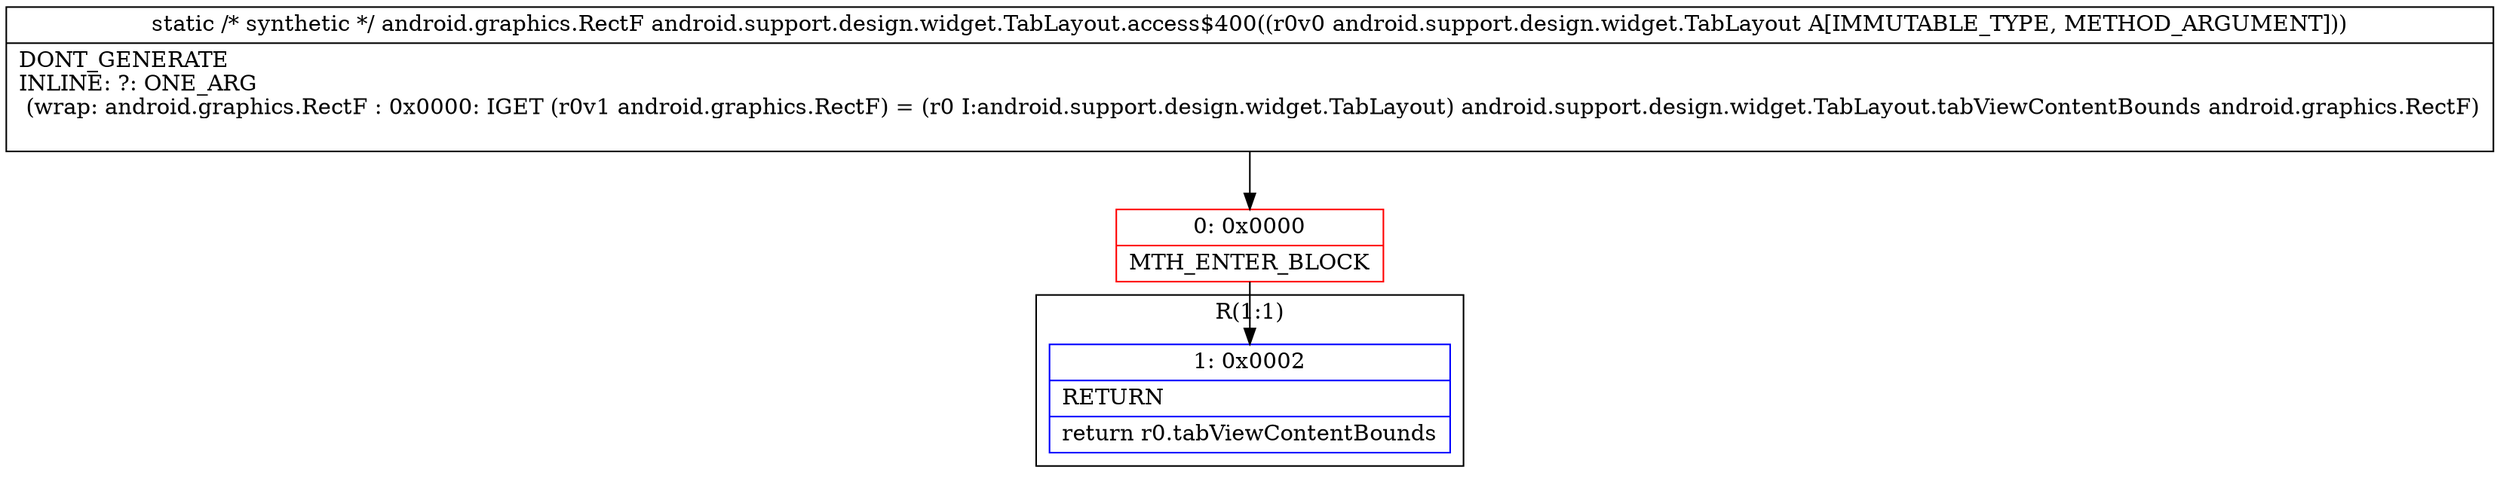 digraph "CFG forandroid.support.design.widget.TabLayout.access$400(Landroid\/support\/design\/widget\/TabLayout;)Landroid\/graphics\/RectF;" {
subgraph cluster_Region_853661319 {
label = "R(1:1)";
node [shape=record,color=blue];
Node_1 [shape=record,label="{1\:\ 0x0002|RETURN\l|return r0.tabViewContentBounds\l}"];
}
Node_0 [shape=record,color=red,label="{0\:\ 0x0000|MTH_ENTER_BLOCK\l}"];
MethodNode[shape=record,label="{static \/* synthetic *\/ android.graphics.RectF android.support.design.widget.TabLayout.access$400((r0v0 android.support.design.widget.TabLayout A[IMMUTABLE_TYPE, METHOD_ARGUMENT]))  | DONT_GENERATE\lINLINE: ?: ONE_ARG  \l  (wrap: android.graphics.RectF : 0x0000: IGET  (r0v1 android.graphics.RectF) = (r0 I:android.support.design.widget.TabLayout) android.support.design.widget.TabLayout.tabViewContentBounds android.graphics.RectF)\l\l}"];
MethodNode -> Node_0;
Node_0 -> Node_1;
}

